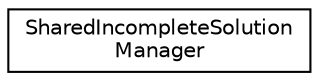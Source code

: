 digraph "Graphical Class Hierarchy"
{
 // LATEX_PDF_SIZE
  edge [fontname="Helvetica",fontsize="10",labelfontname="Helvetica",labelfontsize="10"];
  node [fontname="Helvetica",fontsize="10",shape=record];
  rankdir="LR";
  Node0 [label="SharedIncompleteSolution\lManager",height=0.2,width=0.4,color="black", fillcolor="white", style="filled",URL="$classoperations__research_1_1sat_1_1_shared_incomplete_solution_manager.html",tooltip=" "];
}
